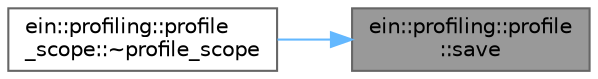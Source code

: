 digraph "ein::profiling::profile::save"
{
 // INTERACTIVE_SVG=YES
 // LATEX_PDF_SIZE
  bgcolor="transparent";
  edge [fontname=Helvetica,fontsize=10,labelfontname=Helvetica,labelfontsize=10];
  node [fontname=Helvetica,fontsize=10,shape=box,height=0.2,width=0.4];
  rankdir="RL";
  Node1 [id="Node000001",label="ein::profiling::profile\l::save",height=0.2,width=0.4,color="gray40", fillcolor="grey60", style="filled", fontcolor="black",tooltip=" "];
  Node1 -> Node2 [id="edge1_Node000001_Node000002",dir="back",color="steelblue1",style="solid",tooltip=" "];
  Node2 [id="Node000002",label="ein::profiling::profile\l_scope::~profile_scope",height=0.2,width=0.4,color="grey40", fillcolor="white", style="filled",URL="$structein_1_1profiling_1_1profile__scope.html#acb00f144db17f988d021ab316c135949",tooltip=" "];
}

